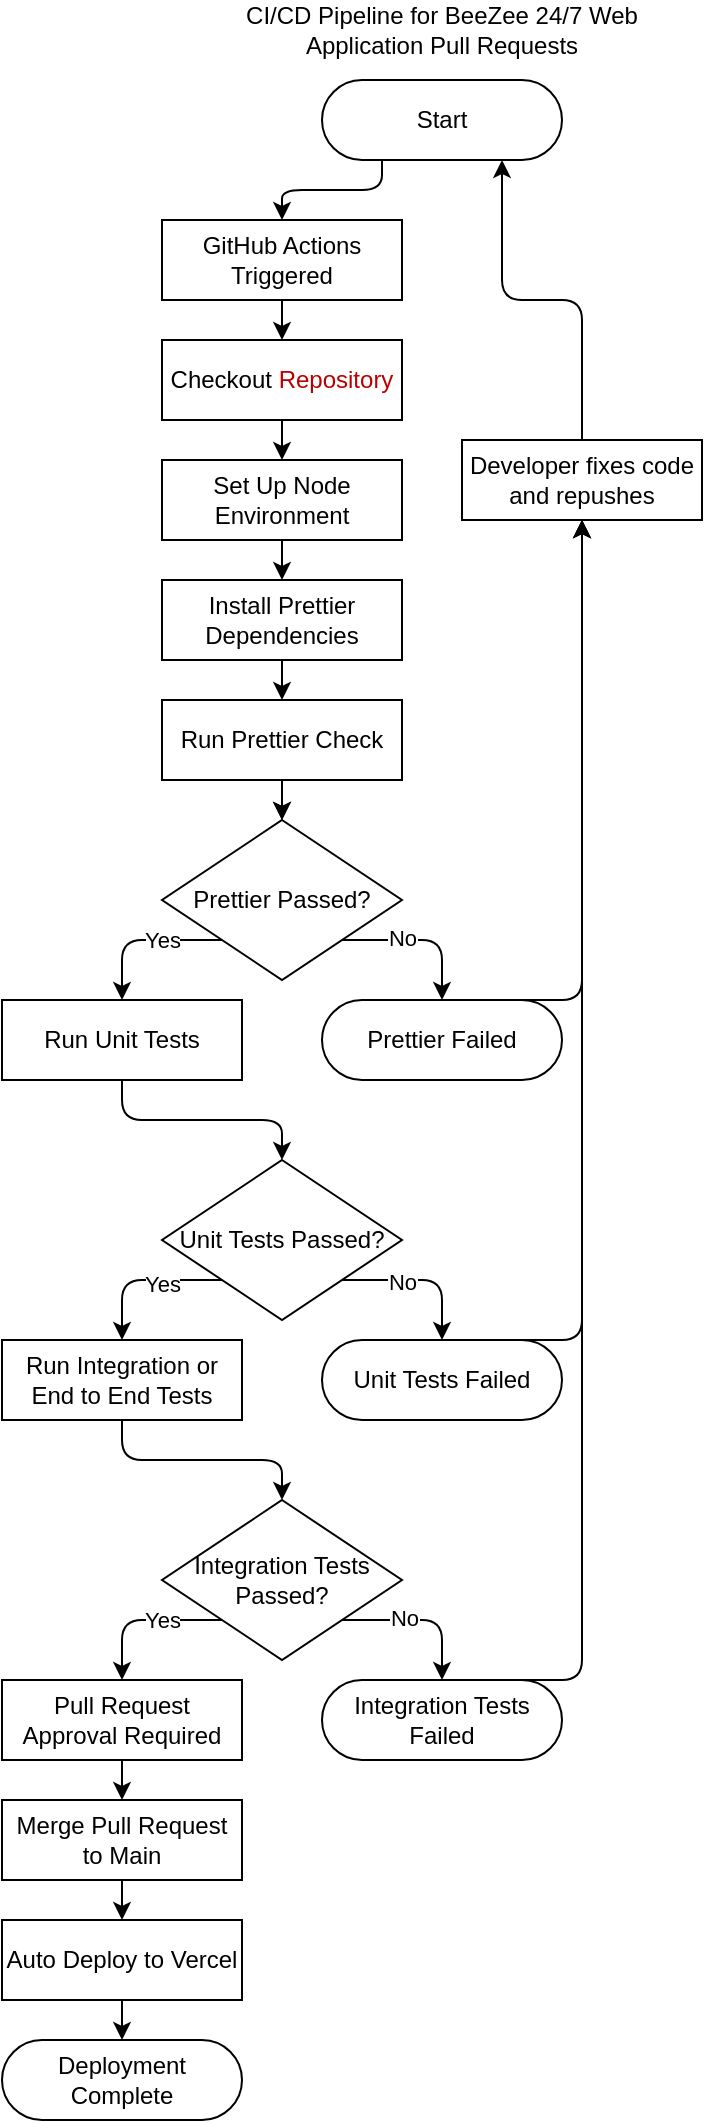 <mxfile>
    <diagram id="BykEv_djeUsVwdLHezBq" name="Page-1">
        <mxGraphModel dx="1165" dy="2670" grid="1" gridSize="10" guides="1" tooltips="1" connect="1" arrows="1" fold="1" page="1" pageScale="1" pageWidth="850" pageHeight="1100" math="0" shadow="0">
            <root>
                <mxCell id="0"/>
                <mxCell id="1" parent="0"/>
                <mxCell id="5" style="edgeStyle=orthogonalEdgeStyle;html=1;exitX=0.25;exitY=1;exitDx=0;exitDy=0;entryX=0.5;entryY=0;entryDx=0;entryDy=0;" parent="1" source="2" target="3" edge="1">
                    <mxGeometry relative="1" as="geometry"/>
                </mxCell>
                <mxCell id="2" value="Start" style="rounded=1;whiteSpace=wrap;html=1;shadow=0;arcSize=50;fillColor=light-dark(#FFFFFF,#006666);" parent="1" vertex="1">
                    <mxGeometry x="410" y="-2140" width="120" height="40" as="geometry"/>
                </mxCell>
                <mxCell id="17" style="edgeStyle=orthogonalEdgeStyle;html=1;exitX=0.5;exitY=1;exitDx=0;exitDy=0;entryX=0.5;entryY=0;entryDx=0;entryDy=0;" parent="1" source="3" target="6" edge="1">
                    <mxGeometry relative="1" as="geometry"/>
                </mxCell>
                <mxCell id="3" value="GitHub Actions Triggered" style="rounded=0;whiteSpace=wrap;html=1;fillColor=light-dark(#FFFFFF,#003366);" parent="1" vertex="1">
                    <mxGeometry x="330" y="-2070" width="120" height="40" as="geometry"/>
                </mxCell>
                <mxCell id="18" style="edgeStyle=orthogonalEdgeStyle;html=1;exitX=0.5;exitY=1;exitDx=0;exitDy=0;entryX=0.5;entryY=0;entryDx=0;entryDy=0;" parent="1" source="6" target="7" edge="1">
                    <mxGeometry relative="1" as="geometry"/>
                </mxCell>
                <mxCell id="6" value="Checkout&amp;nbsp;&lt;span style=&quot;background-color: transparent;&quot;&gt;&lt;font color=&quot;rgba(0, 0, 0, 0)&quot;&gt;Repository&lt;/font&gt;&lt;/span&gt;" style="rounded=0;whiteSpace=wrap;html=1;fillColor=light-dark(#FFFFFF,#003366);" parent="1" vertex="1">
                    <mxGeometry x="330" y="-2010" width="120" height="40" as="geometry"/>
                </mxCell>
                <mxCell id="19" style="edgeStyle=orthogonalEdgeStyle;html=1;exitX=0.5;exitY=1;exitDx=0;exitDy=0;entryX=0.5;entryY=0;entryDx=0;entryDy=0;" parent="1" source="7" target="8" edge="1">
                    <mxGeometry relative="1" as="geometry"/>
                </mxCell>
                <mxCell id="7" value="Set Up Node Environment" style="rounded=0;whiteSpace=wrap;html=1;fillColor=light-dark(#FFFFFF,#006600);" parent="1" vertex="1">
                    <mxGeometry x="330" y="-1950" width="120" height="40" as="geometry"/>
                </mxCell>
                <mxCell id="21" style="edgeStyle=orthogonalEdgeStyle;html=1;exitX=0.5;exitY=1;exitDx=0;exitDy=0;entryX=0.5;entryY=0;entryDx=0;entryDy=0;" parent="1" source="8" target="9" edge="1">
                    <mxGeometry relative="1" as="geometry"/>
                </mxCell>
                <mxCell id="8" value="Install Prettier Dependencies" style="rounded=0;whiteSpace=wrap;html=1;fillColor=light-dark(#FFFFFF,#663300);" parent="1" vertex="1">
                    <mxGeometry x="330" y="-1890" width="120" height="40" as="geometry"/>
                </mxCell>
                <mxCell id="20" style="edgeStyle=orthogonalEdgeStyle;html=1;exitX=0.5;exitY=1;exitDx=0;exitDy=0;entryX=0.5;entryY=0;entryDx=0;entryDy=0;" parent="1" source="9" target="10" edge="1">
                    <mxGeometry relative="1" as="geometry"/>
                </mxCell>
                <mxCell id="22" value="" style="edgeStyle=orthogonalEdgeStyle;html=1;exitX=0.5;exitY=1;exitDx=0;exitDy=0;entryX=0.5;entryY=0;entryDx=0;entryDy=0;" parent="1" source="9" target="10" edge="1">
                    <mxGeometry relative="1" as="geometry"/>
                </mxCell>
                <mxCell id="9" value="Run Prettier Check" style="rounded=0;whiteSpace=wrap;html=1;fillColor=light-dark(#FFFFFF,#663300);" parent="1" vertex="1">
                    <mxGeometry x="330" y="-1830" width="120" height="40" as="geometry"/>
                </mxCell>
                <mxCell id="14" style="edgeStyle=orthogonalEdgeStyle;html=1;exitX=0;exitY=1;exitDx=0;exitDy=0;entryX=0.5;entryY=0;entryDx=0;entryDy=0;" parent="1" source="10" target="11" edge="1">
                    <mxGeometry relative="1" as="geometry">
                        <Array as="points">
                            <mxPoint x="310" y="-1710"/>
                        </Array>
                    </mxGeometry>
                </mxCell>
                <mxCell id="39" value="Yes" style="edgeLabel;html=1;align=center;verticalAlign=middle;resizable=0;points=[];" parent="14" vertex="1" connectable="0">
                    <mxGeometry x="-0.101" y="-1" relative="1" as="geometry">
                        <mxPoint x="6" y="1" as="offset"/>
                    </mxGeometry>
                </mxCell>
                <mxCell id="15" style="edgeStyle=orthogonalEdgeStyle;html=1;exitX=1;exitY=1;exitDx=0;exitDy=0;entryX=0.5;entryY=0;entryDx=0;entryDy=0;" parent="1" source="10" target="12" edge="1">
                    <mxGeometry relative="1" as="geometry">
                        <Array as="points">
                            <mxPoint x="470" y="-1710"/>
                        </Array>
                    </mxGeometry>
                </mxCell>
                <mxCell id="40" value="No" style="edgeLabel;html=1;align=center;verticalAlign=middle;resizable=0;points=[];" parent="15" vertex="1" connectable="0">
                    <mxGeometry x="-0.226" y="1" relative="1" as="geometry">
                        <mxPoint x="-1" as="offset"/>
                    </mxGeometry>
                </mxCell>
                <mxCell id="10" value="Prettier Passed?" style="rhombus;whiteSpace=wrap;html=1;fillColor=light-dark(#FFFFFF,#663300);" parent="1" vertex="1">
                    <mxGeometry x="330" y="-1770" width="120" height="80" as="geometry"/>
                </mxCell>
                <mxCell id="24" style="edgeStyle=orthogonalEdgeStyle;html=1;exitX=0.5;exitY=1;exitDx=0;exitDy=0;entryX=0.5;entryY=0;entryDx=0;entryDy=0;" parent="1" source="11" target="28" edge="1">
                    <mxGeometry relative="1" as="geometry">
                        <mxPoint x="310" y="-1440" as="targetPoint"/>
                    </mxGeometry>
                </mxCell>
                <mxCell id="11" value="Run Unit Tests" style="rounded=0;whiteSpace=wrap;html=1;shadow=0;fillColor=light-dark(#FFFFFF,#660066);" parent="1" vertex="1">
                    <mxGeometry x="250" y="-1680" width="120" height="40" as="geometry"/>
                </mxCell>
                <mxCell id="16" style="edgeStyle=orthogonalEdgeStyle;html=1;exitX=0.75;exitY=0;exitDx=0;exitDy=0;entryX=0.5;entryY=1;entryDx=0;entryDy=0;elbow=vertical;" parent="1" source="12" target="54" edge="1">
                    <mxGeometry relative="1" as="geometry">
                        <Array as="points">
                            <mxPoint x="540" y="-1680"/>
                        </Array>
                    </mxGeometry>
                </mxCell>
                <mxCell id="12" value="Prettier Failed" style="rounded=1;whiteSpace=wrap;html=1;arcSize=50;fillColor=light-dark(#FFFFFF,#660000);" parent="1" vertex="1">
                    <mxGeometry x="410" y="-1680" width="120" height="40" as="geometry"/>
                </mxCell>
                <mxCell id="26" style="edgeStyle=orthogonalEdgeStyle;html=1;exitX=0;exitY=1;exitDx=0;exitDy=0;entryX=0.5;entryY=0;entryDx=0;entryDy=0;" parent="1" source="28" target="29" edge="1">
                    <mxGeometry relative="1" as="geometry">
                        <Array as="points">
                            <mxPoint x="310" y="-1540"/>
                        </Array>
                    </mxGeometry>
                </mxCell>
                <mxCell id="41" value="Yes" style="edgeLabel;html=1;align=center;verticalAlign=middle;resizable=0;points=[];" parent="26" vertex="1" connectable="0">
                    <mxGeometry x="0.002" y="2" relative="1" as="geometry">
                        <mxPoint x="10" as="offset"/>
                    </mxGeometry>
                </mxCell>
                <mxCell id="27" style="edgeStyle=orthogonalEdgeStyle;html=1;exitX=1;exitY=1;exitDx=0;exitDy=0;entryX=0.5;entryY=0;entryDx=0;entryDy=0;" parent="1" source="28" target="30" edge="1">
                    <mxGeometry relative="1" as="geometry">
                        <Array as="points">
                            <mxPoint x="470" y="-1540"/>
                        </Array>
                    </mxGeometry>
                </mxCell>
                <mxCell id="42" value="No" style="edgeLabel;html=1;align=center;verticalAlign=middle;resizable=0;points=[];" parent="27" vertex="1" connectable="0">
                    <mxGeometry x="-0.277" y="-1" relative="1" as="geometry">
                        <mxPoint x="1" as="offset"/>
                    </mxGeometry>
                </mxCell>
                <mxCell id="28" value="Unit Tests Passed?" style="rhombus;whiteSpace=wrap;html=1;fillColor=light-dark(#FFFFFF,#660066);" parent="1" vertex="1">
                    <mxGeometry x="330" y="-1600" width="120" height="80" as="geometry"/>
                </mxCell>
                <mxCell id="37" style="edgeStyle=orthogonalEdgeStyle;html=1;exitX=0.5;exitY=1;exitDx=0;exitDy=0;entryX=0.5;entryY=0;entryDx=0;entryDy=0;" parent="1" source="29" target="34" edge="1">
                    <mxGeometry relative="1" as="geometry"/>
                </mxCell>
                <mxCell id="29" value="Run Integration or End to End Tests" style="rounded=0;whiteSpace=wrap;html=1;shadow=0;fillColor=light-dark(#FFFFFF,#000066);" parent="1" vertex="1">
                    <mxGeometry x="250" y="-1510" width="120" height="40" as="geometry"/>
                </mxCell>
                <mxCell id="38" style="edgeStyle=orthogonalEdgeStyle;html=1;exitX=0.75;exitY=0;exitDx=0;exitDy=0;entryX=0.5;entryY=1;entryDx=0;entryDy=0;" parent="1" source="30" target="54" edge="1">
                    <mxGeometry relative="1" as="geometry">
                        <Array as="points">
                            <mxPoint x="540" y="-1510"/>
                        </Array>
                    </mxGeometry>
                </mxCell>
                <mxCell id="30" value="Unit Tests Failed" style="rounded=1;whiteSpace=wrap;html=1;arcSize=50;fillColor=light-dark(#FFFFFF,#660000);" parent="1" vertex="1">
                    <mxGeometry x="410" y="-1510" width="120" height="40" as="geometry"/>
                </mxCell>
                <mxCell id="32" style="edgeStyle=orthogonalEdgeStyle;html=1;exitX=0;exitY=1;exitDx=0;exitDy=0;entryX=0.5;entryY=0;entryDx=0;entryDy=0;" parent="1" source="34" target="35" edge="1">
                    <mxGeometry relative="1" as="geometry">
                        <Array as="points">
                            <mxPoint x="310" y="-1370"/>
                        </Array>
                    </mxGeometry>
                </mxCell>
                <mxCell id="43" value="Yes" style="edgeLabel;html=1;align=center;verticalAlign=middle;resizable=0;points=[];" parent="32" vertex="1" connectable="0">
                    <mxGeometry x="0.106" y="2" relative="1" as="geometry">
                        <mxPoint x="14" y="-2" as="offset"/>
                    </mxGeometry>
                </mxCell>
                <mxCell id="33" style="edgeStyle=orthogonalEdgeStyle;html=1;exitX=1;exitY=1;exitDx=0;exitDy=0;entryX=0.5;entryY=0;entryDx=0;entryDy=0;" parent="1" source="34" target="36" edge="1">
                    <mxGeometry relative="1" as="geometry">
                        <Array as="points">
                            <mxPoint x="470" y="-1370"/>
                        </Array>
                    </mxGeometry>
                </mxCell>
                <mxCell id="46" value="No" style="edgeLabel;html=1;align=center;verticalAlign=middle;resizable=0;points=[];" parent="33" vertex="1" connectable="0">
                    <mxGeometry x="-0.191" y="1" relative="1" as="geometry">
                        <mxPoint x="-2" as="offset"/>
                    </mxGeometry>
                </mxCell>
                <mxCell id="34" value="Integration Tests Passed?" style="rhombus;whiteSpace=wrap;html=1;fillColor=light-dark(#FFFFFF,#000066);" parent="1" vertex="1">
                    <mxGeometry x="330" y="-1430" width="120" height="80" as="geometry"/>
                </mxCell>
                <mxCell id="48" style="edgeStyle=orthogonalEdgeStyle;html=1;exitX=0.5;exitY=1;exitDx=0;exitDy=0;entryX=0.5;entryY=0;entryDx=0;entryDy=0;" parent="1" source="35" target="47" edge="1">
                    <mxGeometry relative="1" as="geometry"/>
                </mxCell>
                <mxCell id="35" value="Pull Request Approval Required" style="rounded=0;whiteSpace=wrap;html=1;shadow=0;fillColor=light-dark(#FFFFFF,#666600);" parent="1" vertex="1">
                    <mxGeometry x="250" y="-1340" width="120" height="40" as="geometry"/>
                </mxCell>
                <mxCell id="53" style="edgeStyle=orthogonalEdgeStyle;html=1;exitX=0.75;exitY=0;exitDx=0;exitDy=0;entryX=0.5;entryY=1;entryDx=0;entryDy=0;" parent="1" source="36" target="54" edge="1">
                    <mxGeometry relative="1" as="geometry">
                        <Array as="points">
                            <mxPoint x="540" y="-1340"/>
                        </Array>
                    </mxGeometry>
                </mxCell>
                <mxCell id="36" value="Integration Tests Failed" style="rounded=1;whiteSpace=wrap;html=1;arcSize=50;fillColor=light-dark(#FFFFFF,#660000);" parent="1" vertex="1">
                    <mxGeometry x="410" y="-1340" width="120" height="40" as="geometry"/>
                </mxCell>
                <mxCell id="50" style="edgeStyle=orthogonalEdgeStyle;html=1;exitX=0.5;exitY=1;exitDx=0;exitDy=0;entryX=0.5;entryY=0;entryDx=0;entryDy=0;" parent="1" source="47" target="49" edge="1">
                    <mxGeometry relative="1" as="geometry"/>
                </mxCell>
                <mxCell id="47" value="Merge Pull Request to Main" style="rounded=0;whiteSpace=wrap;html=1;shadow=0;fillColor=light-dark(#FFFFFF,#006600);" parent="1" vertex="1">
                    <mxGeometry x="250" y="-1280" width="120" height="40" as="geometry"/>
                </mxCell>
                <mxCell id="52" value="" style="edgeStyle=orthogonalEdgeStyle;html=1;exitX=0.5;exitY=1;exitDx=0;exitDy=0;entryX=0.5;entryY=0;entryDx=0;entryDy=0;" parent="1" source="49" target="51" edge="1">
                    <mxGeometry relative="1" as="geometry"/>
                </mxCell>
                <mxCell id="49" value="Auto Deploy to Vercel" style="rounded=0;whiteSpace=wrap;html=1;shadow=0;fillColor=light-dark(#FFFFFF,#4D4D4D);" parent="1" vertex="1">
                    <mxGeometry x="250" y="-1220" width="120" height="40" as="geometry"/>
                </mxCell>
                <mxCell id="51" value="Deployment Complete" style="rounded=1;whiteSpace=wrap;html=1;shadow=0;arcSize=50;fillColor=light-dark(#FFFFFF,#336600);" parent="1" vertex="1">
                    <mxGeometry x="250" y="-1160" width="120" height="40" as="geometry"/>
                </mxCell>
                <mxCell id="55" style="edgeStyle=orthogonalEdgeStyle;html=1;exitX=0.5;exitY=0;exitDx=0;exitDy=0;entryX=0.75;entryY=1;entryDx=0;entryDy=0;" parent="1" source="54" target="2" edge="1">
                    <mxGeometry relative="1" as="geometry"/>
                </mxCell>
                <mxCell id="54" value="Developer fixes code and repushes" style="rounded=0;whiteSpace=wrap;html=1;fillColor=light-dark(#FFFFFF,#660000);" parent="1" vertex="1">
                    <mxGeometry x="480" y="-1960" width="120" height="40" as="geometry"/>
                </mxCell>
                <mxCell id="56" value="CI/CD Pipeline for BeeZee 24/7 Web Application Pull Requests" style="text;html=1;align=center;verticalAlign=middle;whiteSpace=wrap;rounded=0;" vertex="1" parent="1">
                    <mxGeometry x="345" y="-2180" width="250" height="30" as="geometry"/>
                </mxCell>
            </root>
        </mxGraphModel>
    </diagram>
</mxfile>